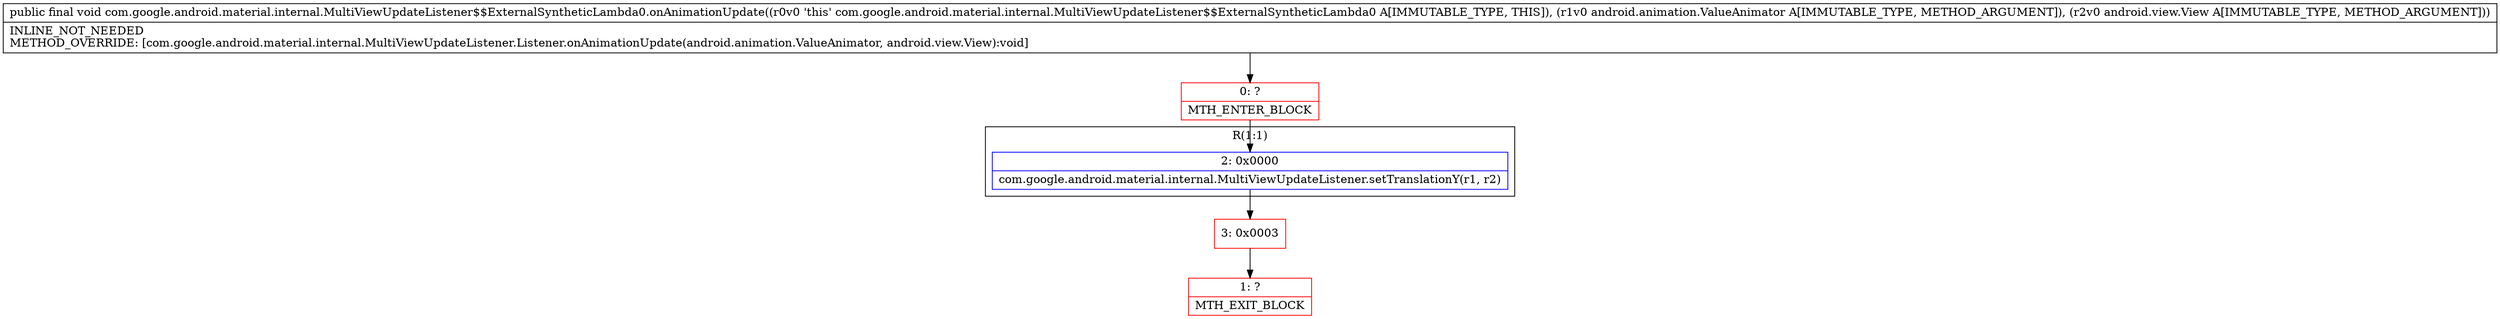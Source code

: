 digraph "CFG forcom.google.android.material.internal.MultiViewUpdateListener$$ExternalSyntheticLambda0.onAnimationUpdate(Landroid\/animation\/ValueAnimator;Landroid\/view\/View;)V" {
subgraph cluster_Region_453723194 {
label = "R(1:1)";
node [shape=record,color=blue];
Node_2 [shape=record,label="{2\:\ 0x0000|com.google.android.material.internal.MultiViewUpdateListener.setTranslationY(r1, r2)\l}"];
}
Node_0 [shape=record,color=red,label="{0\:\ ?|MTH_ENTER_BLOCK\l}"];
Node_3 [shape=record,color=red,label="{3\:\ 0x0003}"];
Node_1 [shape=record,color=red,label="{1\:\ ?|MTH_EXIT_BLOCK\l}"];
MethodNode[shape=record,label="{public final void com.google.android.material.internal.MultiViewUpdateListener$$ExternalSyntheticLambda0.onAnimationUpdate((r0v0 'this' com.google.android.material.internal.MultiViewUpdateListener$$ExternalSyntheticLambda0 A[IMMUTABLE_TYPE, THIS]), (r1v0 android.animation.ValueAnimator A[IMMUTABLE_TYPE, METHOD_ARGUMENT]), (r2v0 android.view.View A[IMMUTABLE_TYPE, METHOD_ARGUMENT]))  | INLINE_NOT_NEEDED\lMETHOD_OVERRIDE: [com.google.android.material.internal.MultiViewUpdateListener.Listener.onAnimationUpdate(android.animation.ValueAnimator, android.view.View):void]\l}"];
MethodNode -> Node_0;Node_2 -> Node_3;
Node_0 -> Node_2;
Node_3 -> Node_1;
}


